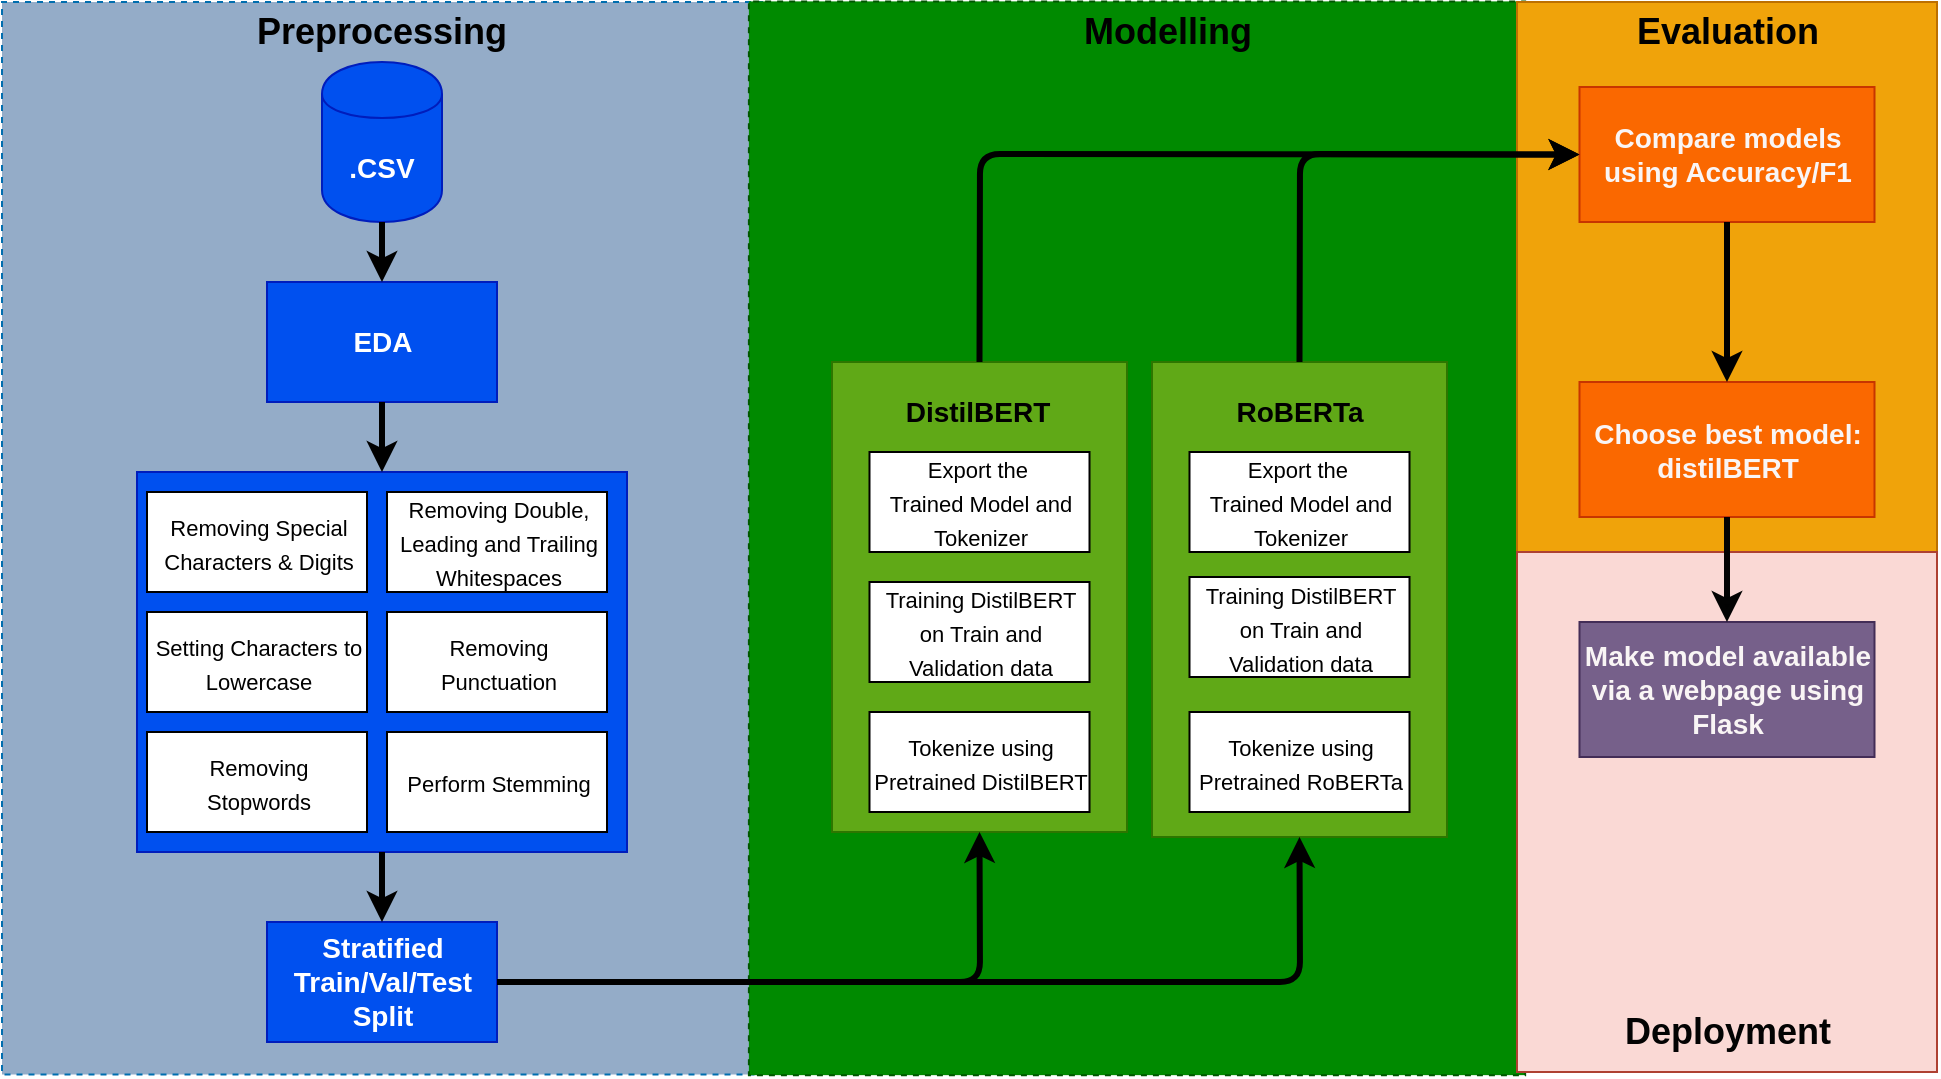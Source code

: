 <mxfile>
    <diagram id="EJo5ABZA-lnuUx32Gu-C" name="Page-1">
        <mxGraphModel dx="1980" dy="779" grid="1" gridSize="10" guides="1" tooltips="1" connect="1" arrows="1" fold="1" page="1" pageScale="1" pageWidth="850" pageHeight="1100" math="0" shadow="0">
            <root>
                <mxCell id="0"/>
                <mxCell id="1" parent="0"/>
                <mxCell id="3" value="" style="rounded=0;whiteSpace=wrap;html=1;rotation=90;fillColor=#94ACC8;fontColor=#ffffff;strokeColor=#006EAF;gradientColor=none;dashed=1;shadow=0;glass=0;perimeterSpacing=0;" parent="1" vertex="1">
                    <mxGeometry x="-263.12" y="188.13" width="536.25" height="380" as="geometry"/>
                </mxCell>
                <mxCell id="4" value="" style="rounded=0;whiteSpace=wrap;html=1;rotation=90;fillColor=#008a00;fontColor=#ffffff;strokeColor=#005700;dashed=1;" parent="1" vertex="1">
                    <mxGeometry x="114.07" y="184.07" width="536.88" height="388.13" as="geometry"/>
                </mxCell>
                <mxCell id="5" value="" style="rounded=0;whiteSpace=wrap;html=1;rotation=90;fillColor=#f0a30a;fontColor=#000000;strokeColor=#BD7000;" parent="1" vertex="1">
                    <mxGeometry x="540" y="142.5" width="275" height="210" as="geometry"/>
                </mxCell>
                <mxCell id="6" value="&lt;font color=&quot;#000000&quot; style=&quot;font-size: 18px;&quot;&gt;&lt;b&gt;Preprocessing&lt;/b&gt;&lt;/font&gt;" style="text;html=1;strokeColor=none;fillColor=none;align=center;verticalAlign=middle;whiteSpace=wrap;rounded=0;" parent="1" vertex="1">
                    <mxGeometry x="-25" y="110" width="60" height="30" as="geometry"/>
                </mxCell>
                <mxCell id="7" value="&lt;font style=&quot;font-size: 18px;&quot;&gt;&lt;b&gt;Modelling&lt;/b&gt;&lt;/font&gt;" style="text;html=1;strokeColor=none;fillColor=none;align=center;verticalAlign=middle;whiteSpace=wrap;rounded=0;" parent="1" vertex="1">
                    <mxGeometry x="368.44" y="110" width="60" height="30" as="geometry"/>
                </mxCell>
                <mxCell id="9" value="&lt;font style=&quot;font-size: 18px;&quot;&gt;&lt;b&gt;Evaluation&lt;/b&gt;&lt;/font&gt;" style="text;html=1;strokeColor=none;fillColor=none;align=center;verticalAlign=middle;whiteSpace=wrap;rounded=0;" parent="1" vertex="1">
                    <mxGeometry x="647.5" y="110" width="60" height="30" as="geometry"/>
                </mxCell>
                <mxCell id="10" value="" style="rounded=0;whiteSpace=wrap;html=1;rotation=90;fillColor=#fad9d5;strokeColor=#ae4132;" parent="1" vertex="1">
                    <mxGeometry x="547.5" y="410" width="260" height="210" as="geometry"/>
                </mxCell>
                <mxCell id="11" value="&lt;font color=&quot;#030303&quot; style=&quot;font-size: 18px;&quot;&gt;&lt;b style=&quot;&quot;&gt;Deployment&lt;/b&gt;&lt;/font&gt;" style="text;html=1;strokeColor=none;fillColor=none;align=center;verticalAlign=middle;whiteSpace=wrap;rounded=0;" parent="1" vertex="1">
                    <mxGeometry x="647.5" y="610" width="60" height="30" as="geometry"/>
                </mxCell>
                <mxCell id="12" value="&lt;font style=&quot;font-size: 14px;&quot;&gt;&lt;b&gt;.CSV&lt;/b&gt;&lt;/font&gt;" style="shape=cylinder;whiteSpace=wrap;html=1;boundedLbl=1;backgroundOutline=1;fontSize=18;fillColor=#0050ef;fontColor=#ffffff;strokeColor=#001DBC;" parent="1" vertex="1">
                    <mxGeometry x="-25" y="140" width="60" height="80" as="geometry"/>
                </mxCell>
                <mxCell id="14" value="" style="rounded=0;whiteSpace=wrap;html=1;fontSize=14;fillColor=#0050ef;fontColor=#ffffff;strokeColor=#001DBC;" parent="1" vertex="1">
                    <mxGeometry x="-117.5" y="345" width="245" height="190" as="geometry"/>
                </mxCell>
                <mxCell id="13" value="&lt;font style=&quot;font-size: 11px;&quot;&gt;Removing Special &lt;br&gt;Characters &amp;amp; Digits&lt;/font&gt;" style="html=1;dashed=0;whitespace=wrap;fontSize=14;" parent="1" vertex="1">
                    <mxGeometry x="-112.5" y="355" width="110" height="50" as="geometry"/>
                </mxCell>
                <mxCell id="16" value="&lt;font style=&quot;font-size: 11px;&quot;&gt;Removing Double, &lt;br&gt;Leading and Trailing &lt;br&gt;Whitespaces&lt;/font&gt;" style="html=1;dashed=0;whitespace=wrap;fontSize=14;" parent="1" vertex="1">
                    <mxGeometry x="7.5" y="355" width="110" height="50" as="geometry"/>
                </mxCell>
                <mxCell id="17" value="&lt;span style=&quot;font-size: 11px;&quot;&gt;Setting Characters to&lt;br&gt;Lowercase&lt;br&gt;&lt;/span&gt;" style="html=1;dashed=0;whitespace=wrap;fontSize=14;" parent="1" vertex="1">
                    <mxGeometry x="-112.5" y="415" width="110" height="50" as="geometry"/>
                </mxCell>
                <mxCell id="19" value="&lt;span style=&quot;font-size: 11px;&quot;&gt;Removing&lt;br&gt;Punctuation&lt;br&gt;&lt;/span&gt;" style="html=1;dashed=0;whitespace=wrap;fontSize=14;" parent="1" vertex="1">
                    <mxGeometry x="7.5" y="415" width="110" height="50" as="geometry"/>
                </mxCell>
                <mxCell id="20" value="&lt;span style=&quot;font-size: 11px;&quot;&gt;Removing&lt;br&gt;Stopwords&lt;br&gt;&lt;/span&gt;" style="html=1;dashed=0;whitespace=wrap;fontSize=14;" parent="1" vertex="1">
                    <mxGeometry x="-112.5" y="475" width="110" height="50" as="geometry"/>
                </mxCell>
                <mxCell id="22" value="&lt;span style=&quot;font-size: 11px;&quot;&gt;Perform Stemming&lt;br&gt;&lt;/span&gt;" style="html=1;dashed=0;whitespace=wrap;fontSize=14;" parent="1" vertex="1">
                    <mxGeometry x="7.5" y="475" width="110" height="50" as="geometry"/>
                </mxCell>
                <mxCell id="23" value="&lt;b&gt;EDA&lt;/b&gt;" style="rounded=0;whiteSpace=wrap;html=1;fontSize=14;fillColor=#0050ef;fontColor=#ffffff;strokeColor=#001DBC;" parent="1" vertex="1">
                    <mxGeometry x="-52.5" y="250" width="115" height="60" as="geometry"/>
                </mxCell>
                <mxCell id="24" value="&lt;b&gt;Stratified Train/Val/Test Split&lt;/b&gt;" style="rounded=0;whiteSpace=wrap;html=1;fontSize=14;fillColor=#0050ef;fontColor=#ffffff;strokeColor=#001DBC;" parent="1" vertex="1">
                    <mxGeometry x="-52.5" y="570" width="115" height="60" as="geometry"/>
                </mxCell>
                <mxCell id="26" value="" style="endArrow=classic;html=1;fontSize=11;fontColor=#000000;exitX=0.5;exitY=1;exitDx=0;exitDy=0;entryX=0.5;entryY=0;entryDx=0;entryDy=0;strokeWidth=3;" parent="1" source="12" target="23" edge="1">
                    <mxGeometry width="50" height="50" relative="1" as="geometry">
                        <mxPoint x="-240" y="400" as="sourcePoint"/>
                        <mxPoint x="-190" y="350" as="targetPoint"/>
                    </mxGeometry>
                </mxCell>
                <mxCell id="28" value="" style="endArrow=classic;html=1;fontSize=11;fontColor=#000000;exitX=0.5;exitY=1;exitDx=0;exitDy=0;entryX=0.5;entryY=0;entryDx=0;entryDy=0;strokeWidth=3;" parent="1" source="23" target="14" edge="1">
                    <mxGeometry width="50" height="50" relative="1" as="geometry">
                        <mxPoint x="15" y="230" as="sourcePoint"/>
                        <mxPoint x="15" y="260" as="targetPoint"/>
                    </mxGeometry>
                </mxCell>
                <mxCell id="29" value="" style="endArrow=classic;html=1;fontSize=11;fontColor=#000000;exitX=0.5;exitY=1;exitDx=0;exitDy=0;entryX=0.5;entryY=0;entryDx=0;entryDy=0;strokeWidth=3;" parent="1" source="14" target="24" edge="1">
                    <mxGeometry width="50" height="50" relative="1" as="geometry">
                        <mxPoint x="15" y="320" as="sourcePoint"/>
                        <mxPoint x="15" y="355" as="targetPoint"/>
                    </mxGeometry>
                </mxCell>
                <mxCell id="31" value="" style="rounded=0;whiteSpace=wrap;html=1;fontSize=14;fillColor=#60a917;fontColor=#ffffff;strokeColor=#2D7600;" parent="1" vertex="1">
                    <mxGeometry x="230" y="290" width="147.5" height="235" as="geometry"/>
                </mxCell>
                <mxCell id="33" value="&lt;span style=&quot;font-size: 11px;&quot;&gt;Tokenize using&lt;br&gt;Pretrained DistilBERT&lt;br&gt;&lt;/span&gt;" style="html=1;dashed=0;whitespace=wrap;fontSize=14;" parent="1" vertex="1">
                    <mxGeometry x="248.75" y="465" width="110" height="50" as="geometry"/>
                </mxCell>
                <mxCell id="34" value="&lt;span style=&quot;font-size: 11px;&quot;&gt;Training DistilBERT&lt;br&gt;on Train and&lt;br&gt;Validation data&lt;br&gt;&lt;/span&gt;" style="html=1;dashed=0;whitespace=wrap;fontSize=14;" parent="1" vertex="1">
                    <mxGeometry x="248.75" y="400" width="110" height="50" as="geometry"/>
                </mxCell>
                <mxCell id="35" value="&lt;span style=&quot;font-size: 11px;&quot;&gt;Export the&amp;nbsp;&lt;br&gt;Trained Model and&lt;br&gt;Tokenizer&lt;br&gt;&lt;/span&gt;" style="html=1;dashed=0;whitespace=wrap;fontSize=14;" parent="1" vertex="1">
                    <mxGeometry x="248.75" y="335" width="110" height="50" as="geometry"/>
                </mxCell>
                <mxCell id="36" value="&lt;font size=&quot;1&quot; style=&quot;&quot;&gt;&lt;b style=&quot;font-size: 14px;&quot;&gt;DistilBERT&lt;/b&gt;&lt;/font&gt;" style="text;html=1;strokeColor=none;fillColor=none;align=center;verticalAlign=middle;whiteSpace=wrap;rounded=0;" parent="1" vertex="1">
                    <mxGeometry x="273.13" y="300" width="60" height="30" as="geometry"/>
                </mxCell>
                <mxCell id="38" value="" style="rounded=0;whiteSpace=wrap;html=1;fontSize=14;fillColor=#60a917;fontColor=#ffffff;strokeColor=#2D7600;" parent="1" vertex="1">
                    <mxGeometry x="390" y="290" width="147.5" height="237.5" as="geometry"/>
                </mxCell>
                <mxCell id="39" value="&lt;span style=&quot;font-size: 11px;&quot;&gt;Tokenize using&lt;br&gt;Pretrained RoBERTa&lt;br&gt;&lt;/span&gt;" style="html=1;dashed=0;whitespace=wrap;fontSize=14;" parent="1" vertex="1">
                    <mxGeometry x="408.75" y="465" width="110" height="50" as="geometry"/>
                </mxCell>
                <mxCell id="40" value="&lt;b&gt;&lt;font color=&quot;#f9f5f5&quot;&gt;Choose best model:&lt;br&gt;distilBERT&lt;/font&gt;&lt;br&gt;&lt;/b&gt;" style="rounded=0;whiteSpace=wrap;html=1;fontSize=14;fillColor=#fa6800;fontColor=#000000;strokeColor=#C73500;" vertex="1" parent="1">
                    <mxGeometry x="603.75" y="300" width="147.5" height="67.5" as="geometry"/>
                </mxCell>
                <mxCell id="41" value="&lt;b&gt;&lt;font color=&quot;#f9f5f5&quot;&gt;Compare models using Accuracy/F1&lt;/font&gt;&lt;br&gt;&lt;/b&gt;" style="rounded=0;whiteSpace=wrap;html=1;fontSize=14;fillColor=#fa6800;fontColor=#000000;strokeColor=#C73500;" vertex="1" parent="1">
                    <mxGeometry x="603.75" y="152.5" width="147.5" height="67.5" as="geometry"/>
                </mxCell>
                <mxCell id="42" value="" style="endArrow=classic;html=1;fontSize=11;fontColor=#000000;entryX=0.5;entryY=0;entryDx=0;entryDy=0;strokeWidth=3;" edge="1" parent="1" target="40">
                    <mxGeometry width="50" height="50" relative="1" as="geometry">
                        <mxPoint x="677.5" y="220" as="sourcePoint"/>
                        <mxPoint x="-17.5" y="260" as="targetPoint"/>
                    </mxGeometry>
                </mxCell>
                <mxCell id="44" value="&lt;b&gt;&lt;font color=&quot;#f9f5f5&quot;&gt;Make model available via a webpage using Flask&lt;/font&gt;&lt;br&gt;&lt;/b&gt;" style="rounded=0;whiteSpace=wrap;html=1;fontSize=14;fillColor=#76608a;fontColor=#ffffff;strokeColor=#432D57;" vertex="1" parent="1">
                    <mxGeometry x="603.75" y="420" width="147.5" height="67.5" as="geometry"/>
                </mxCell>
                <mxCell id="45" value="" style="endArrow=classic;html=1;fontSize=11;fontColor=#000000;entryX=0.5;entryY=0;entryDx=0;entryDy=0;strokeWidth=3;exitX=0.5;exitY=1;exitDx=0;exitDy=0;strokeColor=#030303;" edge="1" parent="1" source="40" target="44">
                    <mxGeometry width="50" height="50" relative="1" as="geometry">
                        <mxPoint x="687.5" y="230" as="sourcePoint"/>
                        <mxPoint x="677.5" y="405" as="targetPoint"/>
                    </mxGeometry>
                </mxCell>
                <mxCell id="47" value="&lt;span style=&quot;font-size: 11px;&quot;&gt;Training DistilBERT&lt;br&gt;on Train and&lt;br&gt;Validation data&lt;br&gt;&lt;/span&gt;" style="html=1;dashed=0;whitespace=wrap;fontSize=14;" vertex="1" parent="1">
                    <mxGeometry x="408.75" y="397.5" width="110" height="50" as="geometry"/>
                </mxCell>
                <mxCell id="48" value="&lt;span style=&quot;font-size: 11px;&quot;&gt;Export the&amp;nbsp;&lt;br&gt;Trained Model and&lt;br&gt;Tokenizer&lt;br&gt;&lt;/span&gt;" style="html=1;dashed=0;whitespace=wrap;fontSize=14;" vertex="1" parent="1">
                    <mxGeometry x="408.75" y="335" width="110" height="50" as="geometry"/>
                </mxCell>
                <mxCell id="49" value="&lt;font size=&quot;1&quot; style=&quot;&quot;&gt;&lt;b style=&quot;font-size: 14px;&quot;&gt;RoBERTa&lt;/b&gt;&lt;/font&gt;" style="text;html=1;strokeColor=none;fillColor=none;align=center;verticalAlign=middle;whiteSpace=wrap;rounded=0;" vertex="1" parent="1">
                    <mxGeometry x="433.75" y="300" width="60" height="30" as="geometry"/>
                </mxCell>
                <mxCell id="51" value="" style="endArrow=classic;html=1;fontSize=11;fontColor=#000000;exitX=1;exitY=0.5;exitDx=0;exitDy=0;entryX=0.5;entryY=1;entryDx=0;entryDy=0;strokeWidth=3;" edge="1" parent="1" source="24" target="38">
                    <mxGeometry width="50" height="50" relative="1" as="geometry">
                        <mxPoint x="15" y="545" as="sourcePoint"/>
                        <mxPoint x="15" y="580" as="targetPoint"/>
                        <Array as="points">
                            <mxPoint x="464" y="600"/>
                        </Array>
                    </mxGeometry>
                </mxCell>
                <mxCell id="52" value="" style="endArrow=classic;html=1;fontSize=11;fontColor=#000000;exitX=1;exitY=0.5;exitDx=0;exitDy=0;entryX=0.5;entryY=1;entryDx=0;entryDy=0;strokeWidth=3;" edge="1" parent="1" source="24" target="31">
                    <mxGeometry width="50" height="50" relative="1" as="geometry">
                        <mxPoint x="72.5" y="610" as="sourcePoint"/>
                        <mxPoint x="473.75" y="537.5" as="targetPoint"/>
                        <Array as="points">
                            <mxPoint x="304" y="600"/>
                        </Array>
                    </mxGeometry>
                </mxCell>
                <mxCell id="55" value="" style="endArrow=classic;html=1;fontSize=11;fontColor=#000000;exitX=0.5;exitY=0;exitDx=0;exitDy=0;entryX=0;entryY=0.5;entryDx=0;entryDy=0;strokeWidth=3;" edge="1" parent="1" source="31" target="41">
                    <mxGeometry width="50" height="50" relative="1" as="geometry">
                        <mxPoint x="72.5" y="610" as="sourcePoint"/>
                        <mxPoint x="313.75" y="535" as="targetPoint"/>
                        <Array as="points">
                            <mxPoint x="304" y="186"/>
                        </Array>
                    </mxGeometry>
                </mxCell>
                <mxCell id="56" value="" style="endArrow=classic;html=1;fontSize=11;fontColor=#000000;exitX=0.5;exitY=0;exitDx=0;exitDy=0;entryX=0;entryY=0.5;entryDx=0;entryDy=0;strokeWidth=3;" edge="1" parent="1" source="38" target="41">
                    <mxGeometry width="50" height="50" relative="1" as="geometry">
                        <mxPoint x="313.75" y="300" as="sourcePoint"/>
                        <mxPoint x="613.75" y="196.25" as="targetPoint"/>
                        <Array as="points">
                            <mxPoint x="464" y="186"/>
                        </Array>
                    </mxGeometry>
                </mxCell>
            </root>
        </mxGraphModel>
    </diagram>
</mxfile>